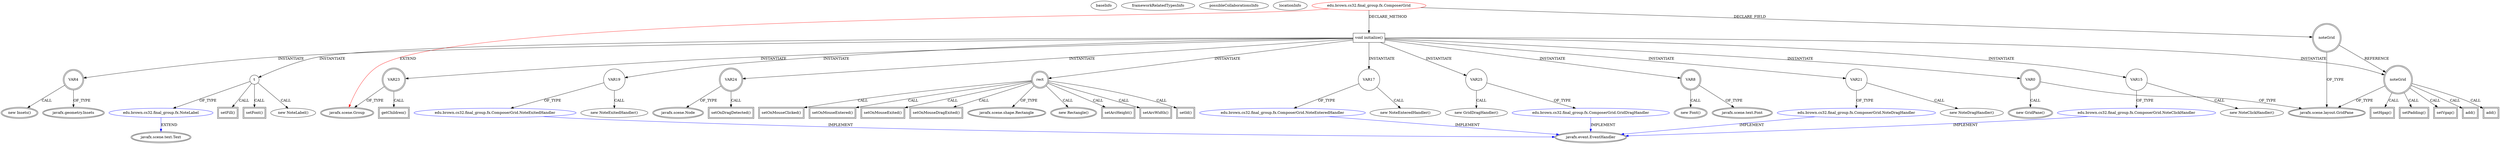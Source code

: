 digraph {
baseInfo[graphId=3201,category="extension_graph",isAnonymous=false,possibleRelation=true]
frameworkRelatedTypesInfo[0="javafx.scene.Group"]
possibleCollaborationsInfo[0="3201~CLIENT_METHOD_DECLARATION-INSTANTIATION-~javafx.scene.Group ~javafx.event.EventHandler ~false~false",1="3201~CLIENT_METHOD_DECLARATION-INSTANTIATION-~javafx.scene.Group ~javafx.scene.text.Text ~false~false"]
locationInfo[projectName="ireardon-cs32-final",filePath="/ireardon-cs32-final/cs32-final-master/src/edu/brown/cs32/final_group/fx/ComposerGrid.java",contextSignature="ComposerGrid",graphId="3201"]
0[label="edu.brown.cs32.final_group.fx.ComposerGrid",vertexType="ROOT_CLIENT_CLASS_DECLARATION",isFrameworkType=false,color=red]
1[label="javafx.scene.Group",vertexType="FRAMEWORK_CLASS_TYPE",isFrameworkType=true,peripheries=2]
2[label="noteGrid",vertexType="FIELD_DECLARATION",isFrameworkType=true,peripheries=2,shape=circle]
3[label="javafx.scene.layout.GridPane",vertexType="FRAMEWORK_CLASS_TYPE",isFrameworkType=true,peripheries=2]
4[label="void initialize()",vertexType="CLIENT_METHOD_DECLARATION",isFrameworkType=false,shape=box]
6[label="VAR0",vertexType="VARIABLE_EXPRESION",isFrameworkType=true,peripheries=2,shape=circle]
5[label="new GridPane()",vertexType="CONSTRUCTOR_CALL",isFrameworkType=true,peripheries=2]
8[label="noteGrid",vertexType="VARIABLE_EXPRESION",isFrameworkType=true,peripheries=2,shape=circle]
9[label="setHgap()",vertexType="INSIDE_CALL",isFrameworkType=true,peripheries=2,shape=box]
12[label="setVgap()",vertexType="INSIDE_CALL",isFrameworkType=true,peripheries=2,shape=box]
14[label="setPadding()",vertexType="INSIDE_CALL",isFrameworkType=true,peripheries=2,shape=box]
16[label="VAR4",vertexType="VARIABLE_EXPRESION",isFrameworkType=true,peripheries=2,shape=circle]
17[label="javafx.geometry.Insets",vertexType="FRAMEWORK_CLASS_TYPE",isFrameworkType=true,peripheries=2]
15[label="new Insets()",vertexType="CONSTRUCTOR_CALL",isFrameworkType=true,peripheries=2]
19[label="t",vertexType="VARIABLE_EXPRESION",isFrameworkType=false,shape=circle]
20[label="edu.brown.cs32.final_group.fx.NoteLabel",vertexType="REFERENCE_CLIENT_CLASS_DECLARATION",isFrameworkType=false,color=blue]
21[label="javafx.scene.text.Text",vertexType="FRAMEWORK_CLASS_TYPE",isFrameworkType=true,peripheries=2]
18[label="new NoteLabel()",vertexType="CONSTRUCTOR_CALL",isFrameworkType=false]
23[label="setFill()",vertexType="INSIDE_CALL",isFrameworkType=true,peripheries=2,shape=box]
25[label="setFont()",vertexType="INSIDE_CALL",isFrameworkType=true,peripheries=2,shape=box]
27[label="VAR8",vertexType="VARIABLE_EXPRESION",isFrameworkType=true,peripheries=2,shape=circle]
28[label="javafx.scene.text.Font",vertexType="FRAMEWORK_CLASS_TYPE",isFrameworkType=true,peripheries=2]
26[label="new Font()",vertexType="CONSTRUCTOR_CALL",isFrameworkType=true,peripheries=2]
30[label="add()",vertexType="INSIDE_CALL",isFrameworkType=true,peripheries=2,shape=box]
32[label="rect",vertexType="VARIABLE_EXPRESION",isFrameworkType=true,peripheries=2,shape=circle]
33[label="javafx.scene.shape.Rectangle",vertexType="FRAMEWORK_CLASS_TYPE",isFrameworkType=true,peripheries=2]
31[label="new Rectangle()",vertexType="CONSTRUCTOR_CALL",isFrameworkType=true,peripheries=2]
35[label="setArcHeight()",vertexType="INSIDE_CALL",isFrameworkType=true,peripheries=2,shape=box]
37[label="setArcWidth()",vertexType="INSIDE_CALL",isFrameworkType=true,peripheries=2,shape=box]
39[label="setId()",vertexType="INSIDE_CALL",isFrameworkType=true,peripheries=2,shape=box]
41[label="setOnMouseClicked()",vertexType="INSIDE_CALL",isFrameworkType=true,peripheries=2,shape=box]
43[label="VAR15",vertexType="VARIABLE_EXPRESION",isFrameworkType=false,shape=circle]
44[label="edu.brown.cs32.final_group.fx.ComposerGrid.NoteClickHandler",vertexType="REFERENCE_CLIENT_CLASS_DECLARATION",isFrameworkType=false,color=blue]
45[label="javafx.event.EventHandler",vertexType="FRAMEWORK_INTERFACE_TYPE",isFrameworkType=true,peripheries=2]
42[label="new NoteClickHandler()",vertexType="CONSTRUCTOR_CALL",isFrameworkType=false]
47[label="setOnMouseEntered()",vertexType="INSIDE_CALL",isFrameworkType=true,peripheries=2,shape=box]
49[label="VAR17",vertexType="VARIABLE_EXPRESION",isFrameworkType=false,shape=circle]
50[label="edu.brown.cs32.final_group.fx.ComposerGrid.NoteEnteredHandler",vertexType="REFERENCE_CLIENT_CLASS_DECLARATION",isFrameworkType=false,color=blue]
48[label="new NoteEnteredHandler()",vertexType="CONSTRUCTOR_CALL",isFrameworkType=false]
53[label="setOnMouseExited()",vertexType="INSIDE_CALL",isFrameworkType=true,peripheries=2,shape=box]
55[label="VAR19",vertexType="VARIABLE_EXPRESION",isFrameworkType=false,shape=circle]
56[label="edu.brown.cs32.final_group.fx.ComposerGrid.NoteExitedHandler",vertexType="REFERENCE_CLIENT_CLASS_DECLARATION",isFrameworkType=false,color=blue]
54[label="new NoteExitedHandler()",vertexType="CONSTRUCTOR_CALL",isFrameworkType=false]
59[label="setOnMouseDragExited()",vertexType="INSIDE_CALL",isFrameworkType=true,peripheries=2,shape=box]
61[label="VAR21",vertexType="VARIABLE_EXPRESION",isFrameworkType=false,shape=circle]
62[label="edu.brown.cs32.final_group.fx.ComposerGrid.NoteDragHandler",vertexType="REFERENCE_CLIENT_CLASS_DECLARATION",isFrameworkType=false,color=blue]
60[label="new NoteDragHandler()",vertexType="CONSTRUCTOR_CALL",isFrameworkType=false]
65[label="add()",vertexType="INSIDE_CALL",isFrameworkType=true,peripheries=2,shape=box]
66[label="VAR23",vertexType="VARIABLE_EXPRESION",isFrameworkType=true,peripheries=2,shape=circle]
67[label="getChildren()",vertexType="INSIDE_CALL",isFrameworkType=true,peripheries=2,shape=box]
69[label="VAR24",vertexType="VARIABLE_EXPRESION",isFrameworkType=true,peripheries=2,shape=circle]
71[label="javafx.scene.Node",vertexType="FRAMEWORK_CLASS_TYPE",isFrameworkType=true,peripheries=2]
70[label="setOnDragDetected()",vertexType="INSIDE_CALL",isFrameworkType=true,peripheries=2,shape=box]
73[label="VAR25",vertexType="VARIABLE_EXPRESION",isFrameworkType=false,shape=circle]
74[label="edu.brown.cs32.final_group.fx.ComposerGrid.GridDragHandler",vertexType="REFERENCE_CLIENT_CLASS_DECLARATION",isFrameworkType=false,color=blue]
72[label="new GridDragHandler()",vertexType="CONSTRUCTOR_CALL",isFrameworkType=false]
0->1[label="EXTEND",color=red]
0->2[label="DECLARE_FIELD"]
2->3[label="OF_TYPE"]
0->4[label="DECLARE_METHOD"]
4->6[label="INSTANTIATE"]
6->3[label="OF_TYPE"]
6->5[label="CALL"]
4->8[label="INSTANTIATE"]
2->8[label="REFERENCE"]
8->3[label="OF_TYPE"]
8->9[label="CALL"]
8->12[label="CALL"]
8->14[label="CALL"]
4->16[label="INSTANTIATE"]
16->17[label="OF_TYPE"]
16->15[label="CALL"]
4->19[label="INSTANTIATE"]
20->21[label="EXTEND",color=blue]
19->20[label="OF_TYPE"]
19->18[label="CALL"]
19->23[label="CALL"]
19->25[label="CALL"]
4->27[label="INSTANTIATE"]
27->28[label="OF_TYPE"]
27->26[label="CALL"]
8->30[label="CALL"]
4->32[label="INSTANTIATE"]
32->33[label="OF_TYPE"]
32->31[label="CALL"]
32->35[label="CALL"]
32->37[label="CALL"]
32->39[label="CALL"]
32->41[label="CALL"]
4->43[label="INSTANTIATE"]
44->45[label="IMPLEMENT",color=blue]
43->44[label="OF_TYPE"]
43->42[label="CALL"]
32->47[label="CALL"]
4->49[label="INSTANTIATE"]
50->45[label="IMPLEMENT",color=blue]
49->50[label="OF_TYPE"]
49->48[label="CALL"]
32->53[label="CALL"]
4->55[label="INSTANTIATE"]
56->45[label="IMPLEMENT",color=blue]
55->56[label="OF_TYPE"]
55->54[label="CALL"]
32->59[label="CALL"]
4->61[label="INSTANTIATE"]
62->45[label="IMPLEMENT",color=blue]
61->62[label="OF_TYPE"]
61->60[label="CALL"]
8->65[label="CALL"]
4->66[label="INSTANTIATE"]
66->1[label="OF_TYPE"]
66->67[label="CALL"]
4->69[label="INSTANTIATE"]
69->71[label="OF_TYPE"]
69->70[label="CALL"]
4->73[label="INSTANTIATE"]
74->45[label="IMPLEMENT",color=blue]
73->74[label="OF_TYPE"]
73->72[label="CALL"]
}
